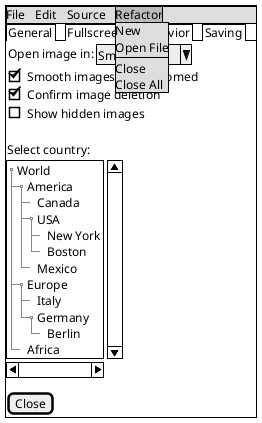 @startsalt

'For more example look at https://plantuml.com/salt

{+
'Menu:
{* File | Edit | Source | Refactor
'Menu-Selection
 Refactor | New | Open File | - | Close | Close All }

'Tab bar
{/ General | Fullscreen | Behavior | Saving }
{
{ Open image in: | ^Smart Mode^ }
[X] Smooth images when zoomed
[X] Confirm image deletion
[ ] Show hidden images
.
Select country:
}
{S
'Tree
{T
 + World
 ++ America
 +++ Canada
 +++ USA
 ++++ New York
 ++++ Boston
 +++ Mexico
 ++ Europe
 +++ Italy
 +++ Germany
 ++++ Berlin 
 ++ Africa
}
}
' Button
[Close]
}
@endsalt

